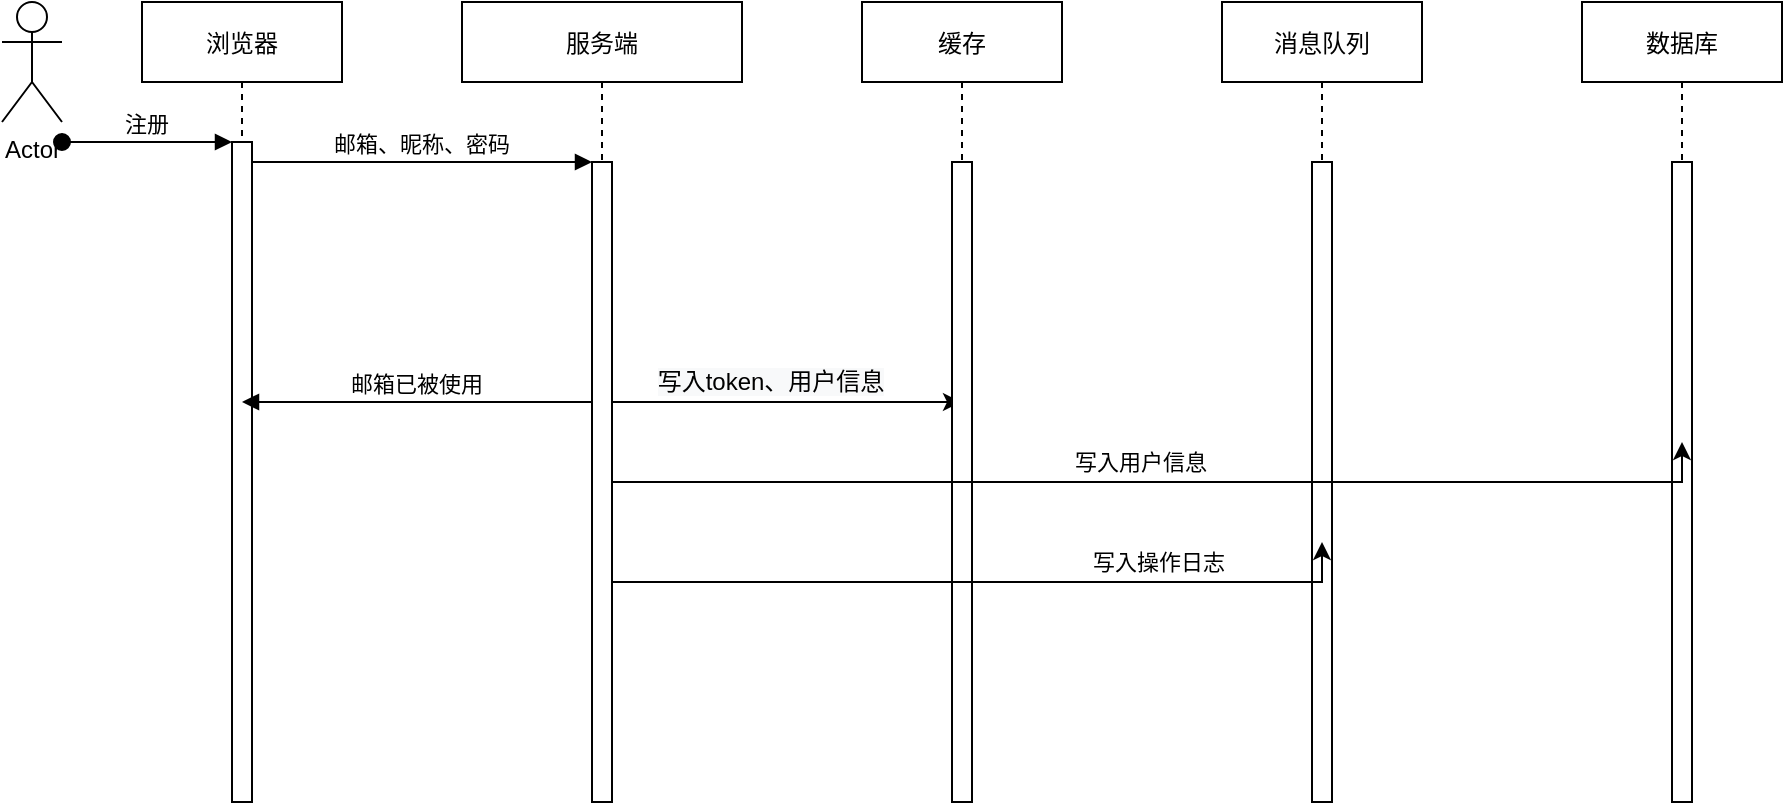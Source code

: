 <mxfile version="18.0.4" type="github">
  <diagram id="kgpKYQtTHZ0yAKxKKP6v" name="Page-1">
    <mxGraphModel dx="1278" dy="547" grid="1" gridSize="10" guides="1" tooltips="1" connect="1" arrows="1" fold="1" page="1" pageScale="1" pageWidth="850" pageHeight="1100" math="0" shadow="0">
      <root>
        <mxCell id="0" />
        <mxCell id="1" parent="0" />
        <mxCell id="3nuBFxr9cyL0pnOWT2aG-1" value="浏览器" style="shape=umlLifeline;perimeter=lifelinePerimeter;container=1;collapsible=0;recursiveResize=0;rounded=0;shadow=0;strokeWidth=1;" parent="1" vertex="1">
          <mxGeometry x="120" y="80" width="100" height="400" as="geometry" />
        </mxCell>
        <mxCell id="3nuBFxr9cyL0pnOWT2aG-2" value="" style="points=[];perimeter=orthogonalPerimeter;rounded=0;shadow=0;strokeWidth=1;" parent="3nuBFxr9cyL0pnOWT2aG-1" vertex="1">
          <mxGeometry x="45" y="70" width="10" height="330" as="geometry" />
        </mxCell>
        <mxCell id="3nuBFxr9cyL0pnOWT2aG-3" value="注册" style="verticalAlign=bottom;startArrow=oval;endArrow=block;startSize=8;shadow=0;strokeWidth=1;" parent="3nuBFxr9cyL0pnOWT2aG-1" target="3nuBFxr9cyL0pnOWT2aG-2" edge="1">
          <mxGeometry relative="1" as="geometry">
            <mxPoint x="-40" y="70" as="sourcePoint" />
          </mxGeometry>
        </mxCell>
        <mxCell id="Rhlz4L7Hkci7xxX_p3Eq-8" value="" style="edgeStyle=orthogonalEdgeStyle;rounded=0;orthogonalLoop=1;jettySize=auto;html=1;" edge="1" parent="1" source="3nuBFxr9cyL0pnOWT2aG-5" target="Rhlz4L7Hkci7xxX_p3Eq-6">
          <mxGeometry relative="1" as="geometry">
            <Array as="points">
              <mxPoint x="460" y="280" />
              <mxPoint x="460" y="280" />
            </Array>
          </mxGeometry>
        </mxCell>
        <mxCell id="Rhlz4L7Hkci7xxX_p3Eq-23" value="&lt;span style=&quot;font-size: 12px; background-color: rgb(248, 249, 250);&quot;&gt;写入token、用户信息&lt;/span&gt;" style="edgeLabel;html=1;align=center;verticalAlign=middle;resizable=0;points=[];" vertex="1" connectable="0" parent="Rhlz4L7Hkci7xxX_p3Eq-8">
          <mxGeometry x="-0.143" y="-1" relative="1" as="geometry">
            <mxPoint x="7" y="-11" as="offset" />
          </mxGeometry>
        </mxCell>
        <mxCell id="3nuBFxr9cyL0pnOWT2aG-5" value="服务端" style="shape=umlLifeline;perimeter=lifelinePerimeter;container=1;collapsible=0;recursiveResize=0;rounded=0;shadow=0;strokeWidth=1;" parent="1" vertex="1">
          <mxGeometry x="280" y="80" width="140" height="400" as="geometry" />
        </mxCell>
        <mxCell id="3nuBFxr9cyL0pnOWT2aG-6" value="" style="points=[];perimeter=orthogonalPerimeter;rounded=0;shadow=0;strokeWidth=1;" parent="3nuBFxr9cyL0pnOWT2aG-5" vertex="1">
          <mxGeometry x="65" y="80" width="10" height="320" as="geometry" />
        </mxCell>
        <mxCell id="3nuBFxr9cyL0pnOWT2aG-8" value="邮箱、昵称、密码" style="verticalAlign=bottom;endArrow=block;entryX=0;entryY=0;shadow=0;strokeWidth=1;" parent="1" source="3nuBFxr9cyL0pnOWT2aG-2" target="3nuBFxr9cyL0pnOWT2aG-6" edge="1">
          <mxGeometry relative="1" as="geometry">
            <mxPoint x="275" y="160" as="sourcePoint" />
          </mxGeometry>
        </mxCell>
        <mxCell id="3nuBFxr9cyL0pnOWT2aG-9" value="邮箱已被使用" style="verticalAlign=bottom;endArrow=block;shadow=0;strokeWidth=1;" parent="1" source="3nuBFxr9cyL0pnOWT2aG-6" target="3nuBFxr9cyL0pnOWT2aG-1" edge="1">
          <mxGeometry relative="1" as="geometry">
            <mxPoint x="240" y="200" as="sourcePoint" />
            <mxPoint x="190" y="270" as="targetPoint" />
            <Array as="points">
              <mxPoint x="330" y="280" />
            </Array>
          </mxGeometry>
        </mxCell>
        <mxCell id="Rhlz4L7Hkci7xxX_p3Eq-1" value="Actor" style="shape=umlActor;verticalLabelPosition=bottom;verticalAlign=top;html=1;outlineConnect=0;" vertex="1" parent="1">
          <mxGeometry x="50" y="80" width="30" height="60" as="geometry" />
        </mxCell>
        <mxCell id="Rhlz4L7Hkci7xxX_p3Eq-6" value="缓存" style="shape=umlLifeline;perimeter=lifelinePerimeter;container=1;collapsible=0;recursiveResize=0;rounded=0;shadow=0;strokeWidth=1;" vertex="1" parent="1">
          <mxGeometry x="480" y="80" width="100" height="400" as="geometry" />
        </mxCell>
        <mxCell id="Rhlz4L7Hkci7xxX_p3Eq-7" value="" style="points=[];perimeter=orthogonalPerimeter;rounded=0;shadow=0;strokeWidth=1;" vertex="1" parent="Rhlz4L7Hkci7xxX_p3Eq-6">
          <mxGeometry x="45" y="80" width="10" height="320" as="geometry" />
        </mxCell>
        <mxCell id="Rhlz4L7Hkci7xxX_p3Eq-9" value="消息队列" style="shape=umlLifeline;perimeter=lifelinePerimeter;container=1;collapsible=0;recursiveResize=0;rounded=0;shadow=0;strokeWidth=1;" vertex="1" parent="1">
          <mxGeometry x="660" y="80" width="100" height="400" as="geometry" />
        </mxCell>
        <mxCell id="Rhlz4L7Hkci7xxX_p3Eq-10" value="" style="points=[];perimeter=orthogonalPerimeter;rounded=0;shadow=0;strokeWidth=1;" vertex="1" parent="Rhlz4L7Hkci7xxX_p3Eq-9">
          <mxGeometry x="45" y="80" width="10" height="320" as="geometry" />
        </mxCell>
        <mxCell id="Rhlz4L7Hkci7xxX_p3Eq-12" value="数据库" style="shape=umlLifeline;perimeter=lifelinePerimeter;container=1;collapsible=0;recursiveResize=0;rounded=0;shadow=0;strokeWidth=1;" vertex="1" parent="1">
          <mxGeometry x="840" y="80" width="100" height="400" as="geometry" />
        </mxCell>
        <mxCell id="Rhlz4L7Hkci7xxX_p3Eq-13" value="" style="points=[];perimeter=orthogonalPerimeter;rounded=0;shadow=0;strokeWidth=1;" vertex="1" parent="Rhlz4L7Hkci7xxX_p3Eq-12">
          <mxGeometry x="45" y="80" width="10" height="320" as="geometry" />
        </mxCell>
        <mxCell id="Rhlz4L7Hkci7xxX_p3Eq-21" value="" style="edgeStyle=orthogonalEdgeStyle;rounded=0;orthogonalLoop=1;jettySize=auto;html=1;" edge="1" parent="1" source="3nuBFxr9cyL0pnOWT2aG-6">
          <mxGeometry relative="1" as="geometry">
            <mxPoint x="890" y="300" as="targetPoint" />
            <Array as="points">
              <mxPoint x="890" y="320" />
            </Array>
          </mxGeometry>
        </mxCell>
        <mxCell id="Rhlz4L7Hkci7xxX_p3Eq-22" value="写入用户信息" style="edgeLabel;html=1;align=center;verticalAlign=middle;resizable=0;points=[];" vertex="1" connectable="0" parent="Rhlz4L7Hkci7xxX_p3Eq-21">
          <mxGeometry x="-0.111" y="-1" relative="1" as="geometry">
            <mxPoint x="17" y="-11" as="offset" />
          </mxGeometry>
        </mxCell>
        <mxCell id="Rhlz4L7Hkci7xxX_p3Eq-25" value="" style="edgeStyle=orthogonalEdgeStyle;rounded=0;orthogonalLoop=1;jettySize=auto;html=1;" edge="1" parent="1" source="3nuBFxr9cyL0pnOWT2aG-6">
          <mxGeometry relative="1" as="geometry">
            <mxPoint x="710" y="350" as="targetPoint" />
            <Array as="points">
              <mxPoint x="710" y="370" />
            </Array>
          </mxGeometry>
        </mxCell>
        <mxCell id="Rhlz4L7Hkci7xxX_p3Eq-27" value="写入操作日志" style="edgeLabel;html=1;align=center;verticalAlign=middle;resizable=0;points=[];" vertex="1" connectable="0" parent="Rhlz4L7Hkci7xxX_p3Eq-25">
          <mxGeometry x="0.193" y="-3" relative="1" as="geometry">
            <mxPoint x="49" y="-13" as="offset" />
          </mxGeometry>
        </mxCell>
      </root>
    </mxGraphModel>
  </diagram>
</mxfile>
